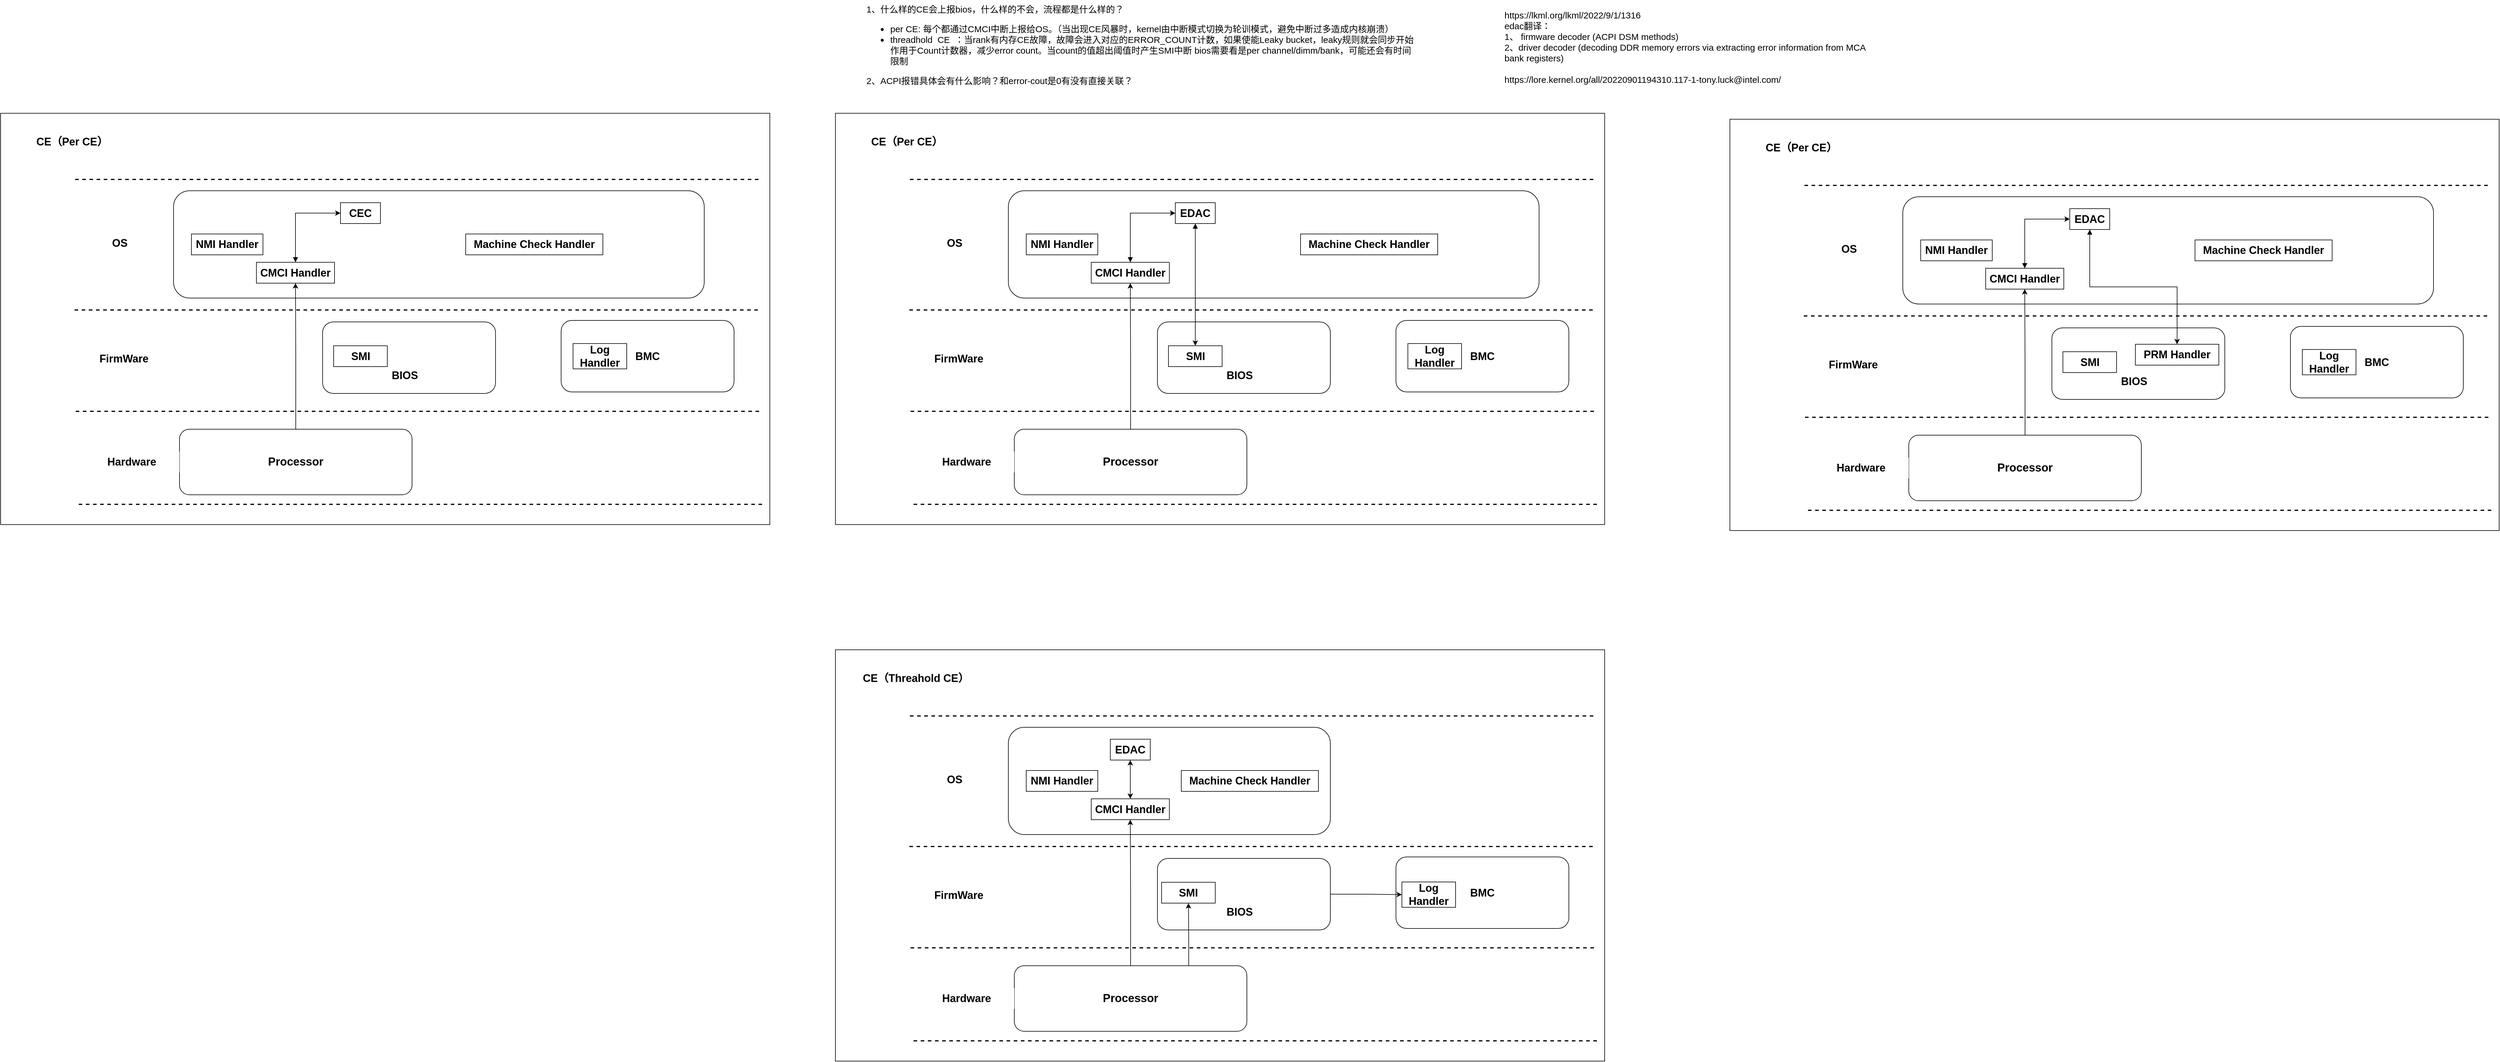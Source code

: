 <mxfile version="26.1.0" pages="2">
  <diagram name="第 1 页" id="rlj1EhOwyE5IQuji69VM">
    <mxGraphModel dx="4094" dy="1301" grid="1" gridSize="10" guides="1" tooltips="1" connect="1" arrows="1" fold="1" page="1" pageScale="1" pageWidth="827" pageHeight="1169" math="0" shadow="0">
      <root>
        <mxCell id="0" />
        <mxCell id="1" parent="0" />
        <mxCell id="w8ARvZKWof2bboHtqKo6-19" value="" style="rounded=0;whiteSpace=wrap;html=1;" parent="1" vertex="1">
          <mxGeometry x="-170" y="200" width="1290" height="690" as="geometry" />
        </mxCell>
        <mxCell id="w8ARvZKWof2bboHtqKo6-1" value="Processor" style="rounded=1;whiteSpace=wrap;html=1;fontSize=19;fontStyle=1" parent="1" vertex="1">
          <mxGeometry x="130" y="730" width="390" height="110" as="geometry" />
        </mxCell>
        <mxCell id="w8ARvZKWof2bboHtqKo6-3" value="1、什么样的CE会上报bios，什么样的不会，流程都是什么样的？&lt;div&gt;&lt;ul&gt;&lt;li&gt;per CE: 每个都通过CMCI中断上报给OS。（当出现CE风暴时，kernel由中断模式切换为轮训模式，避免中断过多造成内核崩溃）&lt;/li&gt;&lt;li&gt;threadhold&amp;nbsp; CE&amp;nbsp; ：当rank有内存CE故障，故障会进入对应的ERROR_COUNT计数，如果使能Leaky bucket，leaky规则就会同步开始作用于Count计数器，减少error count。当count的值超出阈值时产生SMI中断 bios需要看是per channel/dimm/bank，可能还会有时间限制&lt;/li&gt;&lt;/ul&gt;&lt;/div&gt;&lt;div&gt;&lt;div&gt;2、ACPI报错具体会有什么影响？和error-cout是0有没有直接关联？&lt;/div&gt;&lt;/div&gt;" style="text;html=1;align=left;verticalAlign=top;whiteSpace=wrap;rounded=0;fontSize=15;" parent="1" vertex="1">
          <mxGeometry x="-120" y="10" width="930" height="120" as="geometry" />
        </mxCell>
        <mxCell id="w8ARvZKWof2bboHtqKo6-5" value="" style="rounded=1;whiteSpace=wrap;html=1;" parent="1" vertex="1">
          <mxGeometry x="370" y="550" width="290" height="120" as="geometry" />
        </mxCell>
        <mxCell id="w8ARvZKWof2bboHtqKo6-7" value="&lt;b&gt;&lt;font style=&quot;font-size: 18px;&quot;&gt;BIOS&lt;/font&gt;&lt;/b&gt;" style="rounded=0;whiteSpace=wrap;html=1;strokeColor=none;" parent="1" vertex="1">
          <mxGeometry x="448" y="622.5" width="120" height="35" as="geometry" />
        </mxCell>
        <mxCell id="w8ARvZKWof2bboHtqKo6-6" value="&lt;b&gt;&lt;font style=&quot;font-size: 18px;&quot;&gt;SMI&lt;/font&gt;&lt;/b&gt;" style="rounded=0;whiteSpace=wrap;html=1;" parent="1" vertex="1">
          <mxGeometry x="388.5" y="590" width="90" height="35" as="geometry" />
        </mxCell>
        <mxCell id="w8ARvZKWof2bboHtqKo6-8" value="" style="rounded=1;whiteSpace=wrap;html=1;" parent="1" vertex="1">
          <mxGeometry x="120" y="330" width="890" height="180" as="geometry" />
        </mxCell>
        <mxCell id="w8ARvZKWof2bboHtqKo6-9" value="&lt;span style=&quot;font-size: 18px;&quot;&gt;&lt;b&gt;NMI Handler&lt;/b&gt;&lt;/span&gt;" style="rounded=0;whiteSpace=wrap;html=1;" parent="1" vertex="1">
          <mxGeometry x="150" y="402.5" width="120" height="35" as="geometry" />
        </mxCell>
        <mxCell id="Ka0U5bP9w7K21zD1BU22-5" style="edgeStyle=orthogonalEdgeStyle;rounded=0;orthogonalLoop=1;jettySize=auto;html=1;entryX=0;entryY=0.5;entryDx=0;entryDy=0;exitX=0.5;exitY=0;exitDx=0;exitDy=0;startArrow=block;startFill=1;" parent="1" source="w8ARvZKWof2bboHtqKo6-10" target="w8ARvZKWof2bboHtqKo6-11" edge="1">
          <mxGeometry relative="1" as="geometry" />
        </mxCell>
        <mxCell id="w8ARvZKWof2bboHtqKo6-10" value="&lt;span style=&quot;font-size: 18px;&quot;&gt;&lt;b&gt;CMCI Handler&lt;/b&gt;&lt;/span&gt;" style="rounded=0;whiteSpace=wrap;html=1;" parent="1" vertex="1">
          <mxGeometry x="259" y="450" width="131" height="35" as="geometry" />
        </mxCell>
        <mxCell id="Ka0U5bP9w7K21zD1BU22-6" style="edgeStyle=orthogonalEdgeStyle;rounded=0;orthogonalLoop=1;jettySize=auto;html=1;entryX=0.5;entryY=0;entryDx=0;entryDy=0;startArrow=block;startFill=1;" parent="1" source="w8ARvZKWof2bboHtqKo6-11" target="w8ARvZKWof2bboHtqKo6-6" edge="1">
          <mxGeometry relative="1" as="geometry" />
        </mxCell>
        <mxCell id="w8ARvZKWof2bboHtqKo6-11" value="&lt;span style=&quot;font-size: 18px;&quot;&gt;&lt;b&gt;EDAC&lt;/b&gt;&lt;/span&gt;" style="rounded=0;whiteSpace=wrap;html=1;" parent="1" vertex="1">
          <mxGeometry x="400" y="350" width="67" height="35" as="geometry" />
        </mxCell>
        <mxCell id="w8ARvZKWof2bboHtqKo6-12" value="&lt;span style=&quot;font-size: 18px;&quot;&gt;&lt;b&gt;Machine Check Handler&lt;/b&gt;&lt;/span&gt;" style="rounded=0;whiteSpace=wrap;html=1;" parent="1" vertex="1">
          <mxGeometry x="610" y="402.5" width="230" height="35" as="geometry" />
        </mxCell>
        <mxCell id="w8ARvZKWof2bboHtqKo6-13" value="&lt;b&gt;&lt;font style=&quot;font-size: 18px;&quot;&gt;BMC&lt;/font&gt;&lt;/b&gt;" style="rounded=1;whiteSpace=wrap;html=1;" parent="1" vertex="1">
          <mxGeometry x="770" y="547.5" width="290" height="120" as="geometry" />
        </mxCell>
        <mxCell id="w8ARvZKWof2bboHtqKo6-16" value="&lt;div&gt;https://lkml.org/lkml/2022/9/1/1316&lt;/div&gt;edac翻译：&lt;div&gt;1、&lt;span style=&quot;background-color: transparent; color: light-dark(rgb(0, 0, 0), rgb(255, 255, 255));&quot;&gt; firmware decoder (ACPI DSM methods)&lt;/span&gt;&lt;/div&gt;&lt;div&gt;&lt;span style=&quot;background-color: transparent; color: light-dark(rgb(0, 0, 0), rgb(255, 255, 255));&quot;&gt;2、&lt;/span&gt;&lt;span style=&quot;background-color: transparent; color: light-dark(rgb(0, 0, 0), rgb(255, 255, 255));&quot;&gt;driver decoder (decoding DDR memory errors via extracting error&amp;nbsp;&lt;/span&gt;&lt;span style=&quot;background-color: transparent; color: light-dark(rgb(0, 0, 0), rgb(255, 255, 255));&quot;&gt;information from MCA bank registers)&amp;nbsp;&lt;/span&gt;&lt;/div&gt;&lt;div&gt;&lt;span style=&quot;background-color: transparent; color: light-dark(rgb(0, 0, 0), rgb(255, 255, 255));&quot;&gt;&lt;br&gt;&lt;/span&gt;&lt;/div&gt;&lt;div&gt;&lt;span style=&quot;background-color: transparent;&quot;&gt;https://lore.kernel.org/all/20220901194310.117-1-tony.luck@intel.com/&lt;/span&gt;&lt;/div&gt;" style="text;html=1;align=left;verticalAlign=top;whiteSpace=wrap;rounded=0;fontSize=15;" parent="1" vertex="1">
          <mxGeometry x="950" y="20" width="620" height="170" as="geometry" />
        </mxCell>
        <mxCell id="w8ARvZKWof2bboHtqKo6-17" style="edgeStyle=orthogonalEdgeStyle;rounded=0;orthogonalLoop=1;jettySize=auto;html=1;entryX=0.5;entryY=1;entryDx=0;entryDy=0;" parent="1" source="w8ARvZKWof2bboHtqKo6-1" target="w8ARvZKWof2bboHtqKo6-10" edge="1">
          <mxGeometry relative="1" as="geometry" />
        </mxCell>
        <mxCell id="w8ARvZKWof2bboHtqKo6-20" value="&lt;b&gt;&lt;font style=&quot;font-size: 18px;&quot;&gt;CE（Per CE）&lt;/font&gt;&lt;/b&gt;" style="rounded=0;whiteSpace=wrap;html=1;strokeColor=none;" parent="1" vertex="1">
          <mxGeometry x="-130" y="230" width="160" height="35" as="geometry" />
        </mxCell>
        <mxCell id="w8ARvZKWof2bboHtqKo6-21" value="" style="endArrow=none;dashed=1;html=1;rounded=0;strokeWidth=2;" parent="1" edge="1">
          <mxGeometry width="50" height="50" relative="1" as="geometry">
            <mxPoint x="1100" y="530" as="sourcePoint" />
            <mxPoint x="-50" y="530" as="targetPoint" />
          </mxGeometry>
        </mxCell>
        <mxCell id="w8ARvZKWof2bboHtqKo6-22" value="" style="endArrow=none;dashed=1;html=1;rounded=0;strokeWidth=2;" parent="1" edge="1">
          <mxGeometry width="50" height="50" relative="1" as="geometry">
            <mxPoint x="1101" y="311" as="sourcePoint" />
            <mxPoint x="-49" y="311" as="targetPoint" />
          </mxGeometry>
        </mxCell>
        <mxCell id="w8ARvZKWof2bboHtqKo6-23" value="" style="endArrow=none;dashed=1;html=1;rounded=0;strokeWidth=2;" parent="1" edge="1">
          <mxGeometry width="50" height="50" relative="1" as="geometry">
            <mxPoint x="1102" y="700" as="sourcePoint" />
            <mxPoint x="-48" y="700" as="targetPoint" />
          </mxGeometry>
        </mxCell>
        <mxCell id="w8ARvZKWof2bboHtqKo6-24" value="" style="endArrow=none;dashed=1;html=1;rounded=0;strokeWidth=2;" parent="1" edge="1">
          <mxGeometry width="50" height="50" relative="1" as="geometry">
            <mxPoint x="1107" y="856" as="sourcePoint" />
            <mxPoint x="-43" y="856" as="targetPoint" />
          </mxGeometry>
        </mxCell>
        <mxCell id="w8ARvZKWof2bboHtqKo6-25" value="&lt;b&gt;&lt;font style=&quot;font-size: 18px;&quot;&gt;OS&lt;/font&gt;&lt;/b&gt;" style="rounded=0;whiteSpace=wrap;html=1;strokeColor=none;" parent="1" vertex="1">
          <mxGeometry x="-50" y="400" width="160" height="35" as="geometry" />
        </mxCell>
        <mxCell id="w8ARvZKWof2bboHtqKo6-26" value="&lt;b&gt;&lt;font style=&quot;font-size: 18px;&quot;&gt;FirmWare&lt;/font&gt;&lt;/b&gt;" style="rounded=0;whiteSpace=wrap;html=1;strokeColor=none;" parent="1" vertex="1">
          <mxGeometry x="-43" y="594" width="160" height="35" as="geometry" />
        </mxCell>
        <mxCell id="w8ARvZKWof2bboHtqKo6-27" value="&lt;b&gt;&lt;font style=&quot;font-size: 18px;&quot;&gt;Hardware&lt;/font&gt;&lt;/b&gt;" style="rounded=0;whiteSpace=wrap;html=1;strokeColor=none;" parent="1" vertex="1">
          <mxGeometry x="-30" y="767.5" width="160" height="35" as="geometry" />
        </mxCell>
        <mxCell id="w8ARvZKWof2bboHtqKo6-28" value="" style="rounded=0;whiteSpace=wrap;html=1;" parent="1" vertex="1">
          <mxGeometry x="-170" y="1100" width="1290" height="690" as="geometry" />
        </mxCell>
        <mxCell id="w8ARvZKWof2bboHtqKo6-29" value="Processor" style="rounded=1;whiteSpace=wrap;html=1;fontSize=19;fontStyle=1" parent="1" vertex="1">
          <mxGeometry x="130" y="1630" width="390" height="110" as="geometry" />
        </mxCell>
        <mxCell id="w8ARvZKWof2bboHtqKo6-30" value="" style="rounded=1;whiteSpace=wrap;html=1;" parent="1" vertex="1">
          <mxGeometry x="370" y="1450" width="290" height="120" as="geometry" />
        </mxCell>
        <mxCell id="w8ARvZKWof2bboHtqKo6-31" value="&lt;b&gt;&lt;font style=&quot;font-size: 18px;&quot;&gt;BIOS&lt;/font&gt;&lt;/b&gt;" style="rounded=0;whiteSpace=wrap;html=1;strokeColor=none;" parent="1" vertex="1">
          <mxGeometry x="448" y="1522.5" width="120" height="35" as="geometry" />
        </mxCell>
        <mxCell id="w8ARvZKWof2bboHtqKo6-32" value="&lt;b&gt;&lt;font style=&quot;font-size: 18px;&quot;&gt;SMI&lt;/font&gt;&lt;/b&gt;" style="rounded=0;whiteSpace=wrap;html=1;" parent="1" vertex="1">
          <mxGeometry x="377" y="1490" width="90" height="35" as="geometry" />
        </mxCell>
        <mxCell id="w8ARvZKWof2bboHtqKo6-33" value="" style="rounded=1;whiteSpace=wrap;html=1;" parent="1" vertex="1">
          <mxGeometry x="120" y="1230" width="540" height="180" as="geometry" />
        </mxCell>
        <mxCell id="w8ARvZKWof2bboHtqKo6-34" value="&lt;span style=&quot;font-size: 18px;&quot;&gt;&lt;b&gt;NMI Handler&lt;/b&gt;&lt;/span&gt;" style="rounded=0;whiteSpace=wrap;html=1;" parent="1" vertex="1">
          <mxGeometry x="150" y="1302.5" width="120" height="35" as="geometry" />
        </mxCell>
        <mxCell id="w8ARvZKWof2bboHtqKo6-36" value="&lt;span style=&quot;font-size: 18px;&quot;&gt;&lt;b&gt;CMCI Handler&lt;/b&gt;&lt;/span&gt;" style="rounded=0;whiteSpace=wrap;html=1;" parent="1" vertex="1">
          <mxGeometry x="259" y="1350" width="131" height="35" as="geometry" />
        </mxCell>
        <mxCell id="w8ARvZKWof2bboHtqKo6-37" value="&lt;span style=&quot;font-size: 18px;&quot;&gt;&lt;b&gt;EDAC&lt;/b&gt;&lt;/span&gt;" style="rounded=0;whiteSpace=wrap;html=1;" parent="1" vertex="1">
          <mxGeometry x="291" y="1250" width="67" height="35" as="geometry" />
        </mxCell>
        <mxCell id="w8ARvZKWof2bboHtqKo6-38" value="&lt;span style=&quot;font-size: 18px;&quot;&gt;&lt;b&gt;Machine Check Handler&lt;/b&gt;&lt;/span&gt;" style="rounded=0;whiteSpace=wrap;html=1;" parent="1" vertex="1">
          <mxGeometry x="410" y="1302.5" width="230" height="35" as="geometry" />
        </mxCell>
        <mxCell id="w8ARvZKWof2bboHtqKo6-39" value="&lt;b&gt;&lt;font style=&quot;font-size: 18px;&quot;&gt;BMC&lt;/font&gt;&lt;/b&gt;" style="rounded=1;whiteSpace=wrap;html=1;" parent="1" vertex="1">
          <mxGeometry x="770" y="1447.5" width="290" height="120" as="geometry" />
        </mxCell>
        <mxCell id="w8ARvZKWof2bboHtqKo6-40" style="edgeStyle=orthogonalEdgeStyle;rounded=0;orthogonalLoop=1;jettySize=auto;html=1;entryX=0.5;entryY=1;entryDx=0;entryDy=0;" parent="1" source="w8ARvZKWof2bboHtqKo6-29" target="w8ARvZKWof2bboHtqKo6-36" edge="1">
          <mxGeometry relative="1" as="geometry" />
        </mxCell>
        <mxCell id="w8ARvZKWof2bboHtqKo6-41" value="&lt;b&gt;&lt;font style=&quot;font-size: 18px;&quot;&gt;CE（Threahold CE）&lt;/font&gt;&lt;/b&gt;" style="rounded=0;whiteSpace=wrap;html=1;strokeColor=none;" parent="1" vertex="1">
          <mxGeometry x="-130" y="1130" width="190" height="35" as="geometry" />
        </mxCell>
        <mxCell id="w8ARvZKWof2bboHtqKo6-42" value="" style="endArrow=none;dashed=1;html=1;rounded=0;strokeWidth=2;" parent="1" edge="1">
          <mxGeometry width="50" height="50" relative="1" as="geometry">
            <mxPoint x="1100" y="1430" as="sourcePoint" />
            <mxPoint x="-50" y="1430" as="targetPoint" />
          </mxGeometry>
        </mxCell>
        <mxCell id="w8ARvZKWof2bboHtqKo6-43" value="" style="endArrow=none;dashed=1;html=1;rounded=0;strokeWidth=2;" parent="1" edge="1">
          <mxGeometry width="50" height="50" relative="1" as="geometry">
            <mxPoint x="1101" y="1211" as="sourcePoint" />
            <mxPoint x="-49" y="1211" as="targetPoint" />
          </mxGeometry>
        </mxCell>
        <mxCell id="w8ARvZKWof2bboHtqKo6-44" value="" style="endArrow=none;dashed=1;html=1;rounded=0;strokeWidth=2;" parent="1" edge="1">
          <mxGeometry width="50" height="50" relative="1" as="geometry">
            <mxPoint x="1102" y="1600" as="sourcePoint" />
            <mxPoint x="-48" y="1600" as="targetPoint" />
          </mxGeometry>
        </mxCell>
        <mxCell id="w8ARvZKWof2bboHtqKo6-45" value="" style="endArrow=none;dashed=1;html=1;rounded=0;strokeWidth=2;" parent="1" edge="1">
          <mxGeometry width="50" height="50" relative="1" as="geometry">
            <mxPoint x="1107" y="1756" as="sourcePoint" />
            <mxPoint x="-43" y="1756" as="targetPoint" />
          </mxGeometry>
        </mxCell>
        <mxCell id="w8ARvZKWof2bboHtqKo6-46" value="&lt;b&gt;&lt;font style=&quot;font-size: 18px;&quot;&gt;OS&lt;/font&gt;&lt;/b&gt;" style="rounded=0;whiteSpace=wrap;html=1;strokeColor=none;" parent="1" vertex="1">
          <mxGeometry x="-50" y="1300" width="160" height="35" as="geometry" />
        </mxCell>
        <mxCell id="w8ARvZKWof2bboHtqKo6-47" value="&lt;b&gt;&lt;font style=&quot;font-size: 18px;&quot;&gt;FirmWare&lt;/font&gt;&lt;/b&gt;" style="rounded=0;whiteSpace=wrap;html=1;strokeColor=none;" parent="1" vertex="1">
          <mxGeometry x="-43" y="1494" width="160" height="35" as="geometry" />
        </mxCell>
        <mxCell id="w8ARvZKWof2bboHtqKo6-48" value="&lt;b&gt;&lt;font style=&quot;font-size: 18px;&quot;&gt;Hardware&lt;/font&gt;&lt;/b&gt;" style="rounded=0;whiteSpace=wrap;html=1;strokeColor=none;" parent="1" vertex="1">
          <mxGeometry x="-30" y="1667.5" width="160" height="35" as="geometry" />
        </mxCell>
        <mxCell id="w8ARvZKWof2bboHtqKo6-49" style="edgeStyle=orthogonalEdgeStyle;rounded=0;orthogonalLoop=1;jettySize=auto;html=1;exitX=0.75;exitY=0;exitDx=0;exitDy=0;entryX=0.5;entryY=1;entryDx=0;entryDy=0;" parent="1" source="w8ARvZKWof2bboHtqKo6-29" target="w8ARvZKWof2bboHtqKo6-32" edge="1">
          <mxGeometry relative="1" as="geometry" />
        </mxCell>
        <mxCell id="w8ARvZKWof2bboHtqKo6-50" value="&lt;b&gt;&lt;font style=&quot;font-size: 18px;&quot;&gt;Log Handler&lt;/font&gt;&lt;/b&gt;" style="rounded=0;whiteSpace=wrap;html=1;" parent="1" vertex="1">
          <mxGeometry x="780" y="1489.5" width="90" height="42.5" as="geometry" />
        </mxCell>
        <mxCell id="w8ARvZKWof2bboHtqKo6-52" style="edgeStyle=orthogonalEdgeStyle;rounded=0;orthogonalLoop=1;jettySize=auto;html=1;entryX=0;entryY=0.5;entryDx=0;entryDy=0;" parent="1" source="w8ARvZKWof2bboHtqKo6-30" target="w8ARvZKWof2bboHtqKo6-50" edge="1">
          <mxGeometry relative="1" as="geometry" />
        </mxCell>
        <mxCell id="w8ARvZKWof2bboHtqKo6-53" value="&lt;b&gt;&lt;font style=&quot;font-size: 18px;&quot;&gt;Log Handler&lt;/font&gt;&lt;/b&gt;" style="rounded=0;whiteSpace=wrap;html=1;" parent="1" vertex="1">
          <mxGeometry x="790" y="586.25" width="90" height="42.5" as="geometry" />
        </mxCell>
        <mxCell id="kRN02Ko6rqgamaMCBuAE-2" value="" style="endArrow=classic;startArrow=classic;html=1;rounded=0;entryX=0.5;entryY=1;entryDx=0;entryDy=0;exitX=0.5;exitY=0;exitDx=0;exitDy=0;" parent="1" source="w8ARvZKWof2bboHtqKo6-36" target="w8ARvZKWof2bboHtqKo6-37" edge="1">
          <mxGeometry width="50" height="50" relative="1" as="geometry">
            <mxPoint x="330" y="1330" as="sourcePoint" />
            <mxPoint x="380" y="1280" as="targetPoint" />
          </mxGeometry>
        </mxCell>
        <mxCell id="Ka0U5bP9w7K21zD1BU22-7" value="" style="rounded=0;whiteSpace=wrap;html=1;" parent="1" vertex="1">
          <mxGeometry x="1330" y="210" width="1290" height="690" as="geometry" />
        </mxCell>
        <mxCell id="Ka0U5bP9w7K21zD1BU22-8" value="Processor" style="rounded=1;whiteSpace=wrap;html=1;fontSize=19;fontStyle=1" parent="1" vertex="1">
          <mxGeometry x="1630" y="740" width="390" height="110" as="geometry" />
        </mxCell>
        <mxCell id="Ka0U5bP9w7K21zD1BU22-9" value="" style="rounded=1;whiteSpace=wrap;html=1;" parent="1" vertex="1">
          <mxGeometry x="1870" y="560" width="290" height="120" as="geometry" />
        </mxCell>
        <mxCell id="Ka0U5bP9w7K21zD1BU22-10" value="&lt;b&gt;&lt;font style=&quot;font-size: 18px;&quot;&gt;BIOS&lt;/font&gt;&lt;/b&gt;" style="rounded=0;whiteSpace=wrap;html=1;strokeColor=none;" parent="1" vertex="1">
          <mxGeometry x="1948" y="632.5" width="120" height="35" as="geometry" />
        </mxCell>
        <mxCell id="Ka0U5bP9w7K21zD1BU22-11" value="&lt;b&gt;&lt;font style=&quot;font-size: 18px;&quot;&gt;SMI&lt;/font&gt;&lt;/b&gt;" style="rounded=0;whiteSpace=wrap;html=1;" parent="1" vertex="1">
          <mxGeometry x="1888.5" y="600" width="90" height="35" as="geometry" />
        </mxCell>
        <mxCell id="Ka0U5bP9w7K21zD1BU22-12" value="" style="rounded=1;whiteSpace=wrap;html=1;" parent="1" vertex="1">
          <mxGeometry x="1620" y="340" width="890" height="180" as="geometry" />
        </mxCell>
        <mxCell id="Ka0U5bP9w7K21zD1BU22-13" value="&lt;span style=&quot;font-size: 18px;&quot;&gt;&lt;b&gt;NMI Handler&lt;/b&gt;&lt;/span&gt;" style="rounded=0;whiteSpace=wrap;html=1;" parent="1" vertex="1">
          <mxGeometry x="1650" y="412.5" width="120" height="35" as="geometry" />
        </mxCell>
        <mxCell id="Ka0U5bP9w7K21zD1BU22-14" style="edgeStyle=orthogonalEdgeStyle;rounded=0;orthogonalLoop=1;jettySize=auto;html=1;entryX=0;entryY=0.5;entryDx=0;entryDy=0;exitX=0.5;exitY=0;exitDx=0;exitDy=0;startArrow=block;startFill=1;" parent="1" source="Ka0U5bP9w7K21zD1BU22-15" target="Ka0U5bP9w7K21zD1BU22-17" edge="1">
          <mxGeometry relative="1" as="geometry" />
        </mxCell>
        <mxCell id="Ka0U5bP9w7K21zD1BU22-15" value="&lt;span style=&quot;font-size: 18px;&quot;&gt;&lt;b&gt;CMCI Handler&lt;/b&gt;&lt;/span&gt;" style="rounded=0;whiteSpace=wrap;html=1;" parent="1" vertex="1">
          <mxGeometry x="1759" y="460" width="131" height="35" as="geometry" />
        </mxCell>
        <mxCell id="Ka0U5bP9w7K21zD1BU22-16" style="edgeStyle=orthogonalEdgeStyle;rounded=0;orthogonalLoop=1;jettySize=auto;html=1;startArrow=block;startFill=1;exitX=0.5;exitY=1;exitDx=0;exitDy=0;" parent="1" source="Ka0U5bP9w7K21zD1BU22-17" target="Ka0U5bP9w7K21zD1BU22-30" edge="1">
          <mxGeometry relative="1" as="geometry" />
        </mxCell>
        <mxCell id="Ka0U5bP9w7K21zD1BU22-17" value="&lt;span style=&quot;font-size: 18px;&quot;&gt;&lt;b&gt;EDAC&lt;/b&gt;&lt;/span&gt;" style="rounded=0;whiteSpace=wrap;html=1;" parent="1" vertex="1">
          <mxGeometry x="1900" y="360" width="67" height="35" as="geometry" />
        </mxCell>
        <mxCell id="Ka0U5bP9w7K21zD1BU22-18" value="&lt;span style=&quot;font-size: 18px;&quot;&gt;&lt;b&gt;Machine Check Handler&lt;/b&gt;&lt;/span&gt;" style="rounded=0;whiteSpace=wrap;html=1;" parent="1" vertex="1">
          <mxGeometry x="2110" y="412.5" width="230" height="35" as="geometry" />
        </mxCell>
        <mxCell id="Ka0U5bP9w7K21zD1BU22-19" value="&lt;b&gt;&lt;font style=&quot;font-size: 18px;&quot;&gt;BMC&lt;/font&gt;&lt;/b&gt;" style="rounded=1;whiteSpace=wrap;html=1;" parent="1" vertex="1">
          <mxGeometry x="2270" y="557.5" width="290" height="120" as="geometry" />
        </mxCell>
        <mxCell id="Ka0U5bP9w7K21zD1BU22-20" style="edgeStyle=orthogonalEdgeStyle;rounded=0;orthogonalLoop=1;jettySize=auto;html=1;entryX=0.5;entryY=1;entryDx=0;entryDy=0;" parent="1" source="Ka0U5bP9w7K21zD1BU22-8" target="Ka0U5bP9w7K21zD1BU22-15" edge="1">
          <mxGeometry relative="1" as="geometry" />
        </mxCell>
        <mxCell id="Ka0U5bP9w7K21zD1BU22-21" value="&lt;b&gt;&lt;font style=&quot;font-size: 18px;&quot;&gt;CE（Per CE）&lt;/font&gt;&lt;/b&gt;" style="rounded=0;whiteSpace=wrap;html=1;strokeColor=none;" parent="1" vertex="1">
          <mxGeometry x="1370" y="240" width="160" height="35" as="geometry" />
        </mxCell>
        <mxCell id="Ka0U5bP9w7K21zD1BU22-22" value="" style="endArrow=none;dashed=1;html=1;rounded=0;strokeWidth=2;" parent="1" edge="1">
          <mxGeometry width="50" height="50" relative="1" as="geometry">
            <mxPoint x="2600" y="540" as="sourcePoint" />
            <mxPoint x="1450" y="540" as="targetPoint" />
          </mxGeometry>
        </mxCell>
        <mxCell id="Ka0U5bP9w7K21zD1BU22-23" value="" style="endArrow=none;dashed=1;html=1;rounded=0;strokeWidth=2;" parent="1" edge="1">
          <mxGeometry width="50" height="50" relative="1" as="geometry">
            <mxPoint x="2601" y="321" as="sourcePoint" />
            <mxPoint x="1451" y="321" as="targetPoint" />
          </mxGeometry>
        </mxCell>
        <mxCell id="Ka0U5bP9w7K21zD1BU22-24" value="" style="endArrow=none;dashed=1;html=1;rounded=0;strokeWidth=2;" parent="1" edge="1">
          <mxGeometry width="50" height="50" relative="1" as="geometry">
            <mxPoint x="2602" y="710" as="sourcePoint" />
            <mxPoint x="1452" y="710" as="targetPoint" />
          </mxGeometry>
        </mxCell>
        <mxCell id="Ka0U5bP9w7K21zD1BU22-25" value="" style="endArrow=none;dashed=1;html=1;rounded=0;strokeWidth=2;" parent="1" edge="1">
          <mxGeometry width="50" height="50" relative="1" as="geometry">
            <mxPoint x="2607" y="866" as="sourcePoint" />
            <mxPoint x="1457" y="866" as="targetPoint" />
          </mxGeometry>
        </mxCell>
        <mxCell id="Ka0U5bP9w7K21zD1BU22-26" value="&lt;b&gt;&lt;font style=&quot;font-size: 18px;&quot;&gt;OS&lt;/font&gt;&lt;/b&gt;" style="rounded=0;whiteSpace=wrap;html=1;strokeColor=none;" parent="1" vertex="1">
          <mxGeometry x="1450" y="410" width="160" height="35" as="geometry" />
        </mxCell>
        <mxCell id="Ka0U5bP9w7K21zD1BU22-27" value="&lt;b&gt;&lt;font style=&quot;font-size: 18px;&quot;&gt;FirmWare&lt;/font&gt;&lt;/b&gt;" style="rounded=0;whiteSpace=wrap;html=1;strokeColor=none;" parent="1" vertex="1">
          <mxGeometry x="1457" y="604" width="160" height="35" as="geometry" />
        </mxCell>
        <mxCell id="Ka0U5bP9w7K21zD1BU22-28" value="&lt;b&gt;&lt;font style=&quot;font-size: 18px;&quot;&gt;Hardware&lt;/font&gt;&lt;/b&gt;" style="rounded=0;whiteSpace=wrap;html=1;strokeColor=none;" parent="1" vertex="1">
          <mxGeometry x="1470" y="777.5" width="160" height="35" as="geometry" />
        </mxCell>
        <mxCell id="Ka0U5bP9w7K21zD1BU22-29" value="&lt;b&gt;&lt;font style=&quot;font-size: 18px;&quot;&gt;Log Handler&lt;/font&gt;&lt;/b&gt;" style="rounded=0;whiteSpace=wrap;html=1;" parent="1" vertex="1">
          <mxGeometry x="2290" y="596.25" width="90" height="42.5" as="geometry" />
        </mxCell>
        <mxCell id="Ka0U5bP9w7K21zD1BU22-30" value="&lt;b&gt;&lt;font style=&quot;font-size: 18px;&quot;&gt;PRM Handler&lt;/font&gt;&lt;/b&gt;" style="rounded=0;whiteSpace=wrap;html=1;" parent="1" vertex="1">
          <mxGeometry x="2010" y="587.5" width="140" height="35" as="geometry" />
        </mxCell>
        <mxCell id="EHOBpEZKoVZ7cZQ5ErP_-1" value="" style="rounded=0;whiteSpace=wrap;html=1;" vertex="1" parent="1">
          <mxGeometry x="-1570" y="200" width="1290" height="690" as="geometry" />
        </mxCell>
        <mxCell id="EHOBpEZKoVZ7cZQ5ErP_-2" value="Processor" style="rounded=1;whiteSpace=wrap;html=1;fontSize=19;fontStyle=1" vertex="1" parent="1">
          <mxGeometry x="-1270" y="730" width="390" height="110" as="geometry" />
        </mxCell>
        <mxCell id="EHOBpEZKoVZ7cZQ5ErP_-3" value="" style="rounded=1;whiteSpace=wrap;html=1;" vertex="1" parent="1">
          <mxGeometry x="-1030" y="550" width="290" height="120" as="geometry" />
        </mxCell>
        <mxCell id="EHOBpEZKoVZ7cZQ5ErP_-4" value="&lt;b&gt;&lt;font style=&quot;font-size: 18px;&quot;&gt;BIOS&lt;/font&gt;&lt;/b&gt;" style="rounded=0;whiteSpace=wrap;html=1;strokeColor=none;" vertex="1" parent="1">
          <mxGeometry x="-952" y="622.5" width="120" height="35" as="geometry" />
        </mxCell>
        <mxCell id="EHOBpEZKoVZ7cZQ5ErP_-5" value="&lt;b&gt;&lt;font style=&quot;font-size: 18px;&quot;&gt;SMI&lt;/font&gt;&lt;/b&gt;" style="rounded=0;whiteSpace=wrap;html=1;" vertex="1" parent="1">
          <mxGeometry x="-1011.5" y="590" width="90" height="35" as="geometry" />
        </mxCell>
        <mxCell id="EHOBpEZKoVZ7cZQ5ErP_-6" value="" style="rounded=1;whiteSpace=wrap;html=1;" vertex="1" parent="1">
          <mxGeometry x="-1280" y="330" width="890" height="180" as="geometry" />
        </mxCell>
        <mxCell id="EHOBpEZKoVZ7cZQ5ErP_-7" value="&lt;span style=&quot;font-size: 18px;&quot;&gt;&lt;b&gt;NMI Handler&lt;/b&gt;&lt;/span&gt;" style="rounded=0;whiteSpace=wrap;html=1;" vertex="1" parent="1">
          <mxGeometry x="-1250" y="402.5" width="120" height="35" as="geometry" />
        </mxCell>
        <mxCell id="EHOBpEZKoVZ7cZQ5ErP_-8" style="edgeStyle=orthogonalEdgeStyle;rounded=0;orthogonalLoop=1;jettySize=auto;html=1;entryX=0;entryY=0.5;entryDx=0;entryDy=0;exitX=0.5;exitY=0;exitDx=0;exitDy=0;startArrow=block;startFill=1;" edge="1" parent="1" source="EHOBpEZKoVZ7cZQ5ErP_-9" target="EHOBpEZKoVZ7cZQ5ErP_-11">
          <mxGeometry relative="1" as="geometry" />
        </mxCell>
        <mxCell id="EHOBpEZKoVZ7cZQ5ErP_-9" value="&lt;span style=&quot;font-size: 18px;&quot;&gt;&lt;b&gt;CMCI Handler&lt;/b&gt;&lt;/span&gt;" style="rounded=0;whiteSpace=wrap;html=1;" vertex="1" parent="1">
          <mxGeometry x="-1141" y="450" width="131" height="35" as="geometry" />
        </mxCell>
        <mxCell id="EHOBpEZKoVZ7cZQ5ErP_-11" value="&lt;span style=&quot;font-size: 18px;&quot;&gt;&lt;b&gt;CEC&lt;/b&gt;&lt;/span&gt;" style="rounded=0;whiteSpace=wrap;html=1;" vertex="1" parent="1">
          <mxGeometry x="-1000" y="350" width="67" height="35" as="geometry" />
        </mxCell>
        <mxCell id="EHOBpEZKoVZ7cZQ5ErP_-12" value="&lt;span style=&quot;font-size: 18px;&quot;&gt;&lt;b&gt;Machine Check Handler&lt;/b&gt;&lt;/span&gt;" style="rounded=0;whiteSpace=wrap;html=1;" vertex="1" parent="1">
          <mxGeometry x="-790" y="402.5" width="230" height="35" as="geometry" />
        </mxCell>
        <mxCell id="EHOBpEZKoVZ7cZQ5ErP_-13" value="&lt;b&gt;&lt;font style=&quot;font-size: 18px;&quot;&gt;BMC&lt;/font&gt;&lt;/b&gt;" style="rounded=1;whiteSpace=wrap;html=1;" vertex="1" parent="1">
          <mxGeometry x="-630" y="547.5" width="290" height="120" as="geometry" />
        </mxCell>
        <mxCell id="EHOBpEZKoVZ7cZQ5ErP_-14" style="edgeStyle=orthogonalEdgeStyle;rounded=0;orthogonalLoop=1;jettySize=auto;html=1;entryX=0.5;entryY=1;entryDx=0;entryDy=0;" edge="1" parent="1" source="EHOBpEZKoVZ7cZQ5ErP_-2" target="EHOBpEZKoVZ7cZQ5ErP_-9">
          <mxGeometry relative="1" as="geometry" />
        </mxCell>
        <mxCell id="EHOBpEZKoVZ7cZQ5ErP_-15" value="&lt;b&gt;&lt;font style=&quot;font-size: 18px;&quot;&gt;CE（Per CE）&lt;/font&gt;&lt;/b&gt;" style="rounded=0;whiteSpace=wrap;html=1;strokeColor=none;" vertex="1" parent="1">
          <mxGeometry x="-1530" y="230" width="160" height="35" as="geometry" />
        </mxCell>
        <mxCell id="EHOBpEZKoVZ7cZQ5ErP_-16" value="" style="endArrow=none;dashed=1;html=1;rounded=0;strokeWidth=2;" edge="1" parent="1">
          <mxGeometry width="50" height="50" relative="1" as="geometry">
            <mxPoint x="-300" y="530" as="sourcePoint" />
            <mxPoint x="-1450" y="530" as="targetPoint" />
          </mxGeometry>
        </mxCell>
        <mxCell id="EHOBpEZKoVZ7cZQ5ErP_-17" value="" style="endArrow=none;dashed=1;html=1;rounded=0;strokeWidth=2;" edge="1" parent="1">
          <mxGeometry width="50" height="50" relative="1" as="geometry">
            <mxPoint x="-299" y="311" as="sourcePoint" />
            <mxPoint x="-1449" y="311" as="targetPoint" />
          </mxGeometry>
        </mxCell>
        <mxCell id="EHOBpEZKoVZ7cZQ5ErP_-18" value="" style="endArrow=none;dashed=1;html=1;rounded=0;strokeWidth=2;" edge="1" parent="1">
          <mxGeometry width="50" height="50" relative="1" as="geometry">
            <mxPoint x="-298" y="700" as="sourcePoint" />
            <mxPoint x="-1448" y="700" as="targetPoint" />
          </mxGeometry>
        </mxCell>
        <mxCell id="EHOBpEZKoVZ7cZQ5ErP_-19" value="" style="endArrow=none;dashed=1;html=1;rounded=0;strokeWidth=2;" edge="1" parent="1">
          <mxGeometry width="50" height="50" relative="1" as="geometry">
            <mxPoint x="-293" y="856" as="sourcePoint" />
            <mxPoint x="-1443" y="856" as="targetPoint" />
          </mxGeometry>
        </mxCell>
        <mxCell id="EHOBpEZKoVZ7cZQ5ErP_-20" value="&lt;b&gt;&lt;font style=&quot;font-size: 18px;&quot;&gt;OS&lt;/font&gt;&lt;/b&gt;" style="rounded=0;whiteSpace=wrap;html=1;strokeColor=none;" vertex="1" parent="1">
          <mxGeometry x="-1450" y="400" width="160" height="35" as="geometry" />
        </mxCell>
        <mxCell id="EHOBpEZKoVZ7cZQ5ErP_-21" value="&lt;b&gt;&lt;font style=&quot;font-size: 18px;&quot;&gt;FirmWare&lt;/font&gt;&lt;/b&gt;" style="rounded=0;whiteSpace=wrap;html=1;strokeColor=none;" vertex="1" parent="1">
          <mxGeometry x="-1443" y="594" width="160" height="35" as="geometry" />
        </mxCell>
        <mxCell id="EHOBpEZKoVZ7cZQ5ErP_-22" value="&lt;b&gt;&lt;font style=&quot;font-size: 18px;&quot;&gt;Hardware&lt;/font&gt;&lt;/b&gt;" style="rounded=0;whiteSpace=wrap;html=1;strokeColor=none;" vertex="1" parent="1">
          <mxGeometry x="-1430" y="767.5" width="160" height="35" as="geometry" />
        </mxCell>
        <mxCell id="EHOBpEZKoVZ7cZQ5ErP_-23" value="&lt;b&gt;&lt;font style=&quot;font-size: 18px;&quot;&gt;Log Handler&lt;/font&gt;&lt;/b&gt;" style="rounded=0;whiteSpace=wrap;html=1;" vertex="1" parent="1">
          <mxGeometry x="-610" y="586.25" width="90" height="42.5" as="geometry" />
        </mxCell>
      </root>
    </mxGraphModel>
  </diagram>
  <diagram id="Ff2YPLFDRAoLCXQAAA-N" name="第 2 页">
    <mxGraphModel dx="3154" dy="757" grid="1" gridSize="10" guides="1" tooltips="1" connect="1" arrows="1" fold="1" page="1" pageScale="1" pageWidth="827" pageHeight="1169" math="0" shadow="0">
      <root>
        <mxCell id="0" />
        <mxCell id="1" parent="0" />
        <mxCell id="X93xe4Ufq2rTswQzFvww-1" value="" style="rounded=0;whiteSpace=wrap;html=1;" vertex="1" parent="1">
          <mxGeometry x="-1570" y="40" width="1570" height="850" as="geometry" />
        </mxCell>
        <mxCell id="X93xe4Ufq2rTswQzFvww-2" value="Processor" style="rounded=1;whiteSpace=wrap;html=1;fontSize=19;fontStyle=1" vertex="1" parent="1">
          <mxGeometry x="-1270" y="730" width="390" height="110" as="geometry" />
        </mxCell>
        <mxCell id="X93xe4Ufq2rTswQzFvww-3" value="" style="rounded=1;whiteSpace=wrap;html=1;" vertex="1" parent="1">
          <mxGeometry x="-1030" y="550" width="290" height="120" as="geometry" />
        </mxCell>
        <mxCell id="X93xe4Ufq2rTswQzFvww-4" value="&lt;b&gt;&lt;font style=&quot;font-size: 18px;&quot;&gt;BIOS&lt;/font&gt;&lt;/b&gt;" style="rounded=0;whiteSpace=wrap;html=1;strokeColor=none;" vertex="1" parent="1">
          <mxGeometry x="-952" y="622.5" width="120" height="35" as="geometry" />
        </mxCell>
        <mxCell id="X93xe4Ufq2rTswQzFvww-5" value="&lt;b&gt;&lt;font style=&quot;font-size: 18px;&quot;&gt;SMI&lt;/font&gt;&lt;/b&gt;" style="rounded=0;whiteSpace=wrap;html=1;" vertex="1" parent="1">
          <mxGeometry x="-1011.5" y="590" width="90" height="35" as="geometry" />
        </mxCell>
        <mxCell id="X93xe4Ufq2rTswQzFvww-6" value="" style="rounded=1;whiteSpace=wrap;html=1;" vertex="1" parent="1">
          <mxGeometry x="-1280" y="330" width="890" height="180" as="geometry" />
        </mxCell>
        <mxCell id="X93xe4Ufq2rTswQzFvww-7" value="&lt;span style=&quot;font-size: 18px;&quot;&gt;&lt;b&gt;NMI Handler&lt;/b&gt;&lt;/span&gt;" style="rounded=0;whiteSpace=wrap;html=1;" vertex="1" parent="1">
          <mxGeometry x="-1250" y="402.5" width="120" height="35" as="geometry" />
        </mxCell>
        <mxCell id="X93xe4Ufq2rTswQzFvww-8" style="edgeStyle=orthogonalEdgeStyle;rounded=0;orthogonalLoop=1;jettySize=auto;html=1;entryX=0;entryY=0.5;entryDx=0;entryDy=0;exitX=0.5;exitY=0;exitDx=0;exitDy=0;startArrow=block;startFill=1;" edge="1" parent="1" source="X93xe4Ufq2rTswQzFvww-9" target="X93xe4Ufq2rTswQzFvww-10">
          <mxGeometry relative="1" as="geometry" />
        </mxCell>
        <mxCell id="X93xe4Ufq2rTswQzFvww-9" value="&lt;span style=&quot;font-size: 18px;&quot;&gt;&lt;b&gt;CMCI Handler&lt;/b&gt;&lt;/span&gt;" style="rounded=0;whiteSpace=wrap;html=1;" vertex="1" parent="1">
          <mxGeometry x="-1141" y="450" width="131" height="35" as="geometry" />
        </mxCell>
        <mxCell id="X93xe4Ufq2rTswQzFvww-25" style="edgeStyle=orthogonalEdgeStyle;rounded=0;orthogonalLoop=1;jettySize=auto;html=1;entryX=0;entryY=0.5;entryDx=0;entryDy=0;" edge="1" parent="1" source="X93xe4Ufq2rTswQzFvww-10" target="X93xe4Ufq2rTswQzFvww-23">
          <mxGeometry relative="1" as="geometry" />
        </mxCell>
        <mxCell id="X93xe4Ufq2rTswQzFvww-10" value="&lt;span style=&quot;font-size: 18px;&quot;&gt;&lt;b&gt;rasdaemon&lt;/b&gt;&lt;/span&gt;" style="rounded=0;whiteSpace=wrap;html=1;" vertex="1" parent="1">
          <mxGeometry x="-1000" y="350" width="130" height="35" as="geometry" />
        </mxCell>
        <mxCell id="X93xe4Ufq2rTswQzFvww-12" value="&lt;b&gt;&lt;font style=&quot;font-size: 18px;&quot;&gt;BMC&lt;/font&gt;&lt;/b&gt;" style="rounded=1;whiteSpace=wrap;html=1;" vertex="1" parent="1">
          <mxGeometry x="-630" y="547.5" width="290" height="120" as="geometry" />
        </mxCell>
        <mxCell id="X93xe4Ufq2rTswQzFvww-13" style="edgeStyle=orthogonalEdgeStyle;rounded=0;orthogonalLoop=1;jettySize=auto;html=1;entryX=0.5;entryY=1;entryDx=0;entryDy=0;" edge="1" parent="1" source="X93xe4Ufq2rTswQzFvww-2" target="X93xe4Ufq2rTswQzFvww-9">
          <mxGeometry relative="1" as="geometry" />
        </mxCell>
        <mxCell id="X93xe4Ufq2rTswQzFvww-14" value="&lt;b&gt;&lt;font style=&quot;font-size: 18px;&quot;&gt;CE（Per CE）&lt;/font&gt;&lt;/b&gt;" style="rounded=0;whiteSpace=wrap;html=1;strokeColor=none;" vertex="1" parent="1">
          <mxGeometry x="-1530" y="230" width="160" height="35" as="geometry" />
        </mxCell>
        <mxCell id="X93xe4Ufq2rTswQzFvww-15" value="" style="endArrow=none;dashed=1;html=1;rounded=0;strokeWidth=2;" edge="1" parent="1">
          <mxGeometry width="50" height="50" relative="1" as="geometry">
            <mxPoint x="-300" y="530" as="sourcePoint" />
            <mxPoint x="-1450" y="530" as="targetPoint" />
          </mxGeometry>
        </mxCell>
        <mxCell id="X93xe4Ufq2rTswQzFvww-16" value="" style="endArrow=none;dashed=1;html=1;rounded=0;strokeWidth=2;" edge="1" parent="1">
          <mxGeometry width="50" height="50" relative="1" as="geometry">
            <mxPoint x="-299" y="311" as="sourcePoint" />
            <mxPoint x="-1449" y="311" as="targetPoint" />
          </mxGeometry>
        </mxCell>
        <mxCell id="X93xe4Ufq2rTswQzFvww-17" value="" style="endArrow=none;dashed=1;html=1;rounded=0;strokeWidth=2;" edge="1" parent="1">
          <mxGeometry width="50" height="50" relative="1" as="geometry">
            <mxPoint x="-298" y="700" as="sourcePoint" />
            <mxPoint x="-1448" y="700" as="targetPoint" />
          </mxGeometry>
        </mxCell>
        <mxCell id="X93xe4Ufq2rTswQzFvww-18" value="" style="endArrow=none;dashed=1;html=1;rounded=0;strokeWidth=2;" edge="1" parent="1">
          <mxGeometry width="50" height="50" relative="1" as="geometry">
            <mxPoint x="-293" y="856" as="sourcePoint" />
            <mxPoint x="-1443" y="856" as="targetPoint" />
          </mxGeometry>
        </mxCell>
        <mxCell id="X93xe4Ufq2rTswQzFvww-19" value="&lt;b&gt;&lt;font style=&quot;font-size: 18px;&quot;&gt;OS&lt;/font&gt;&lt;/b&gt;" style="rounded=0;whiteSpace=wrap;html=1;strokeColor=none;" vertex="1" parent="1">
          <mxGeometry x="-1450" y="400" width="160" height="35" as="geometry" />
        </mxCell>
        <mxCell id="X93xe4Ufq2rTswQzFvww-20" value="&lt;b&gt;&lt;font style=&quot;font-size: 18px;&quot;&gt;FirmWare&lt;/font&gt;&lt;/b&gt;" style="rounded=0;whiteSpace=wrap;html=1;strokeColor=none;" vertex="1" parent="1">
          <mxGeometry x="-1443" y="594" width="160" height="35" as="geometry" />
        </mxCell>
        <mxCell id="X93xe4Ufq2rTswQzFvww-21" value="&lt;b&gt;&lt;font style=&quot;font-size: 18px;&quot;&gt;Hardware&lt;/font&gt;&lt;/b&gt;" style="rounded=0;whiteSpace=wrap;html=1;strokeColor=none;" vertex="1" parent="1">
          <mxGeometry x="-1430" y="767.5" width="160" height="35" as="geometry" />
        </mxCell>
        <mxCell id="X93xe4Ufq2rTswQzFvww-22" value="&lt;b&gt;&lt;font style=&quot;font-size: 18px;&quot;&gt;Log Handler&lt;/font&gt;&lt;/b&gt;" style="rounded=0;whiteSpace=wrap;html=1;" vertex="1" parent="1">
          <mxGeometry x="-610" y="586.25" width="90" height="42.5" as="geometry" />
        </mxCell>
        <mxCell id="X93xe4Ufq2rTswQzFvww-23" value="&lt;span style=&quot;font-size: 18px;&quot;&gt;&lt;b&gt;/var/log/rasdaemon&lt;/b&gt;&lt;/span&gt;" style="rounded=0;whiteSpace=wrap;html=1;" vertex="1" parent="1">
          <mxGeometry x="-910" y="437.5" width="251.5" height="35" as="geometry" />
        </mxCell>
        <mxCell id="X93xe4Ufq2rTswQzFvww-26" style="edgeStyle=orthogonalEdgeStyle;rounded=0;orthogonalLoop=1;jettySize=auto;html=1;entryX=1;entryY=0.5;entryDx=0;entryDy=0;startArrow=classic;startFill=1;" edge="1" parent="1" source="X93xe4Ufq2rTswQzFvww-24" target="X93xe4Ufq2rTswQzFvww-23">
          <mxGeometry relative="1" as="geometry" />
        </mxCell>
        <mxCell id="X93xe4Ufq2rTswQzFvww-29" style="edgeStyle=orthogonalEdgeStyle;rounded=0;orthogonalLoop=1;jettySize=auto;html=1;entryX=0.5;entryY=1;entryDx=0;entryDy=0;" edge="1" parent="1" source="X93xe4Ufq2rTswQzFvww-24" target="X93xe4Ufq2rTswQzFvww-27">
          <mxGeometry relative="1" as="geometry">
            <Array as="points">
              <mxPoint x="-575" y="290" />
              <mxPoint x="-865" y="290" />
            </Array>
          </mxGeometry>
        </mxCell>
        <mxCell id="X93xe4Ufq2rTswQzFvww-30" style="edgeStyle=orthogonalEdgeStyle;rounded=0;orthogonalLoop=1;jettySize=auto;html=1;entryX=0.5;entryY=1;entryDx=0;entryDy=0;" edge="1" parent="1" source="X93xe4Ufq2rTswQzFvww-24" target="X93xe4Ufq2rTswQzFvww-28">
          <mxGeometry relative="1" as="geometry" />
        </mxCell>
        <mxCell id="X93xe4Ufq2rTswQzFvww-24" value="&lt;span style=&quot;font-size: 18px;&quot;&gt;&lt;b&gt;xperf&lt;/b&gt;&lt;/span&gt;" style="rounded=0;whiteSpace=wrap;html=1;" vertex="1" parent="1">
          <mxGeometry x="-640" y="365" width="130" height="35" as="geometry" />
        </mxCell>
        <mxCell id="X93xe4Ufq2rTswQzFvww-27" value="&lt;span style=&quot;font-size: 18px;&quot;&gt;&lt;b&gt;巡洋舰&lt;/b&gt;&lt;/span&gt;" style="rounded=0;whiteSpace=wrap;html=1;" vertex="1" parent="1">
          <mxGeometry x="-930" y="200" width="130" height="35" as="geometry" />
        </mxCell>
        <mxCell id="X93xe4Ufq2rTswQzFvww-28" value="&lt;span style=&quot;font-size: 18px;&quot;&gt;&lt;b&gt;灵骏管控/amperf/PAI...&lt;/b&gt;&lt;/span&gt;" style="rounded=0;whiteSpace=wrap;html=1;" vertex="1" parent="1">
          <mxGeometry x="-510" y="180" width="210" height="35" as="geometry" />
        </mxCell>
        <mxCell id="X93xe4Ufq2rTswQzFvww-31" value="&lt;b&gt;&lt;font style=&quot;font-size: 18px;&quot;&gt;xperf监控/var/log/rasdaemon，当出现CE后，测试对应通道的内存延时，数据可以给巡洋舰、灵骏管控等消费（比如延时过大时生成工单，管控迁移容器）&lt;/font&gt;&lt;/b&gt;" style="rounded=0;whiteSpace=wrap;html=1;strokeColor=none;" vertex="1" parent="1">
          <mxGeometry x="-810" y="70" width="360" height="125" as="geometry" />
        </mxCell>
      </root>
    </mxGraphModel>
  </diagram>
</mxfile>
